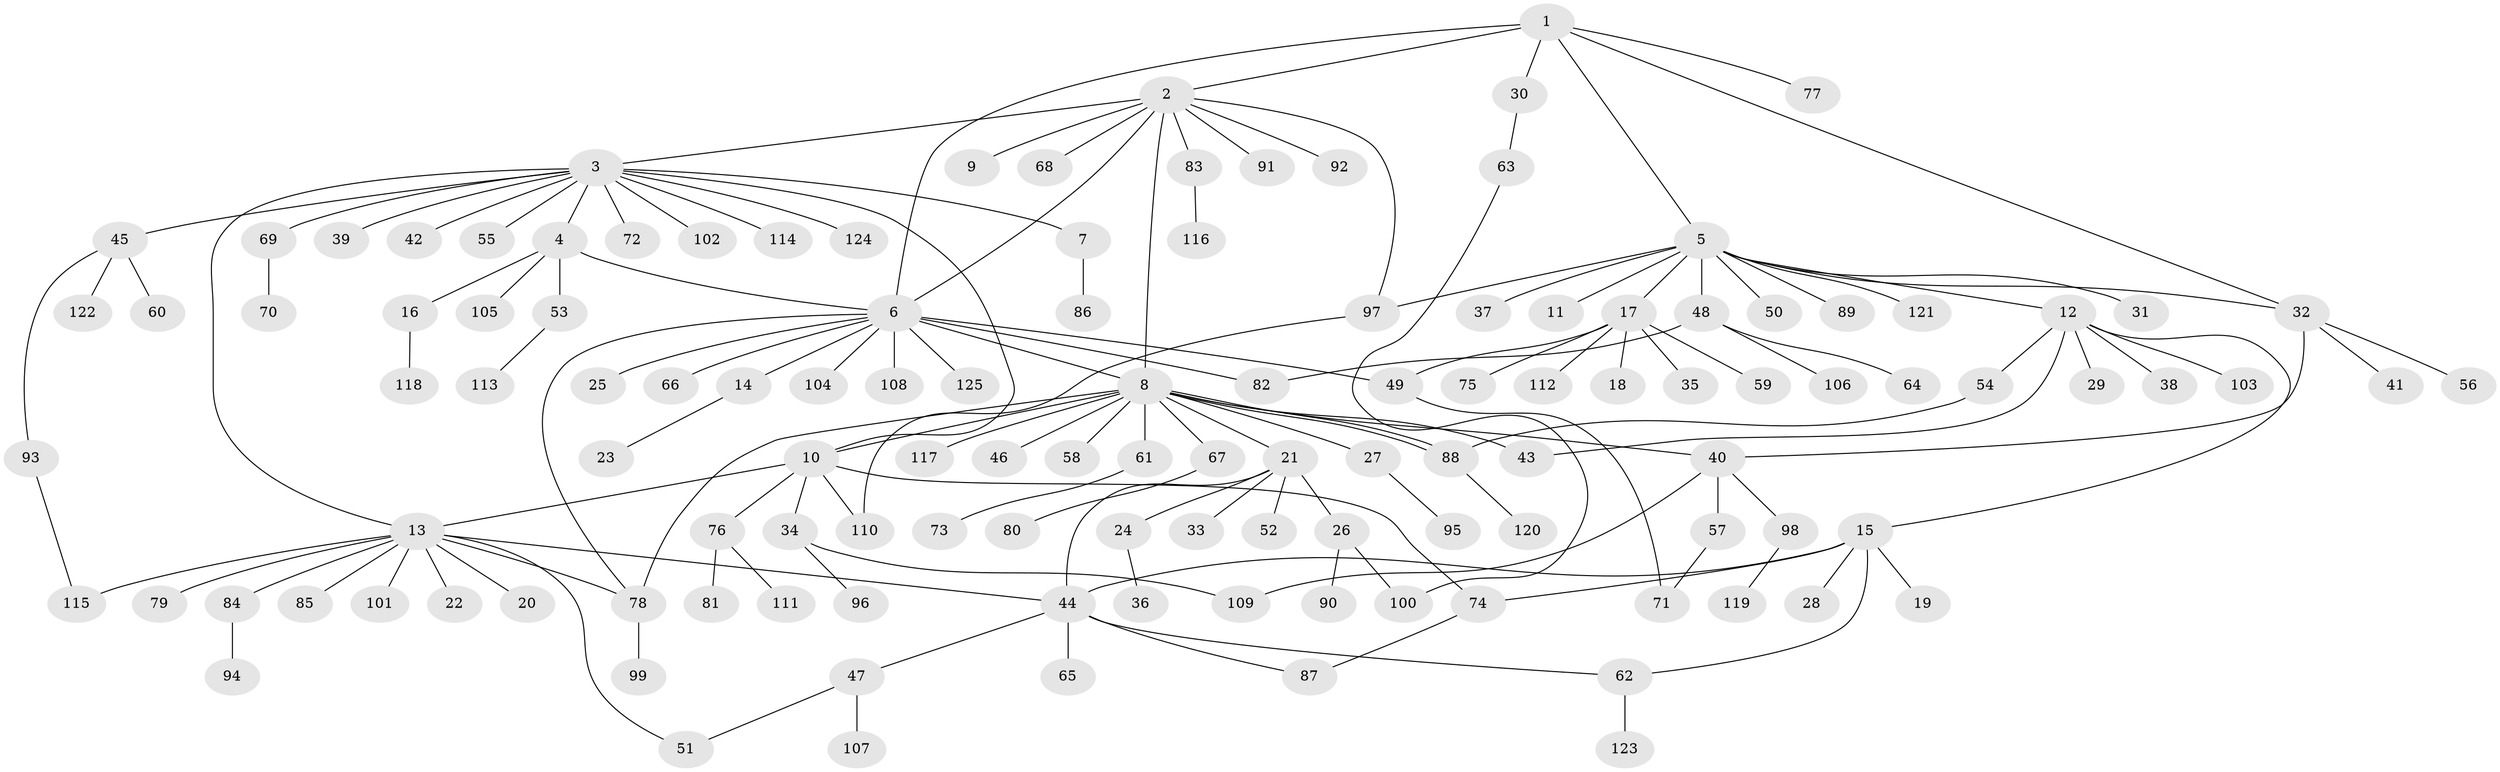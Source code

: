 // coarse degree distribution, {8: 0.020618556701030927, 9: 0.010309278350515464, 23: 0.010309278350515464, 4: 0.041237113402061855, 10: 0.010309278350515464, 12: 0.010309278350515464, 1: 0.6391752577319587, 15: 0.010309278350515464, 7: 0.030927835051546393, 2: 0.14432989690721648, 6: 0.010309278350515464, 3: 0.05154639175257732, 5: 0.010309278350515464}
// Generated by graph-tools (version 1.1) at 2025/51/02/27/25 19:51:56]
// undirected, 125 vertices, 150 edges
graph export_dot {
graph [start="1"]
  node [color=gray90,style=filled];
  1;
  2;
  3;
  4;
  5;
  6;
  7;
  8;
  9;
  10;
  11;
  12;
  13;
  14;
  15;
  16;
  17;
  18;
  19;
  20;
  21;
  22;
  23;
  24;
  25;
  26;
  27;
  28;
  29;
  30;
  31;
  32;
  33;
  34;
  35;
  36;
  37;
  38;
  39;
  40;
  41;
  42;
  43;
  44;
  45;
  46;
  47;
  48;
  49;
  50;
  51;
  52;
  53;
  54;
  55;
  56;
  57;
  58;
  59;
  60;
  61;
  62;
  63;
  64;
  65;
  66;
  67;
  68;
  69;
  70;
  71;
  72;
  73;
  74;
  75;
  76;
  77;
  78;
  79;
  80;
  81;
  82;
  83;
  84;
  85;
  86;
  87;
  88;
  89;
  90;
  91;
  92;
  93;
  94;
  95;
  96;
  97;
  98;
  99;
  100;
  101;
  102;
  103;
  104;
  105;
  106;
  107;
  108;
  109;
  110;
  111;
  112;
  113;
  114;
  115;
  116;
  117;
  118;
  119;
  120;
  121;
  122;
  123;
  124;
  125;
  1 -- 2;
  1 -- 5;
  1 -- 6;
  1 -- 30;
  1 -- 32;
  1 -- 77;
  2 -- 3;
  2 -- 6;
  2 -- 8;
  2 -- 9;
  2 -- 68;
  2 -- 83;
  2 -- 91;
  2 -- 92;
  2 -- 97;
  3 -- 4;
  3 -- 7;
  3 -- 10;
  3 -- 13;
  3 -- 39;
  3 -- 42;
  3 -- 45;
  3 -- 55;
  3 -- 69;
  3 -- 72;
  3 -- 102;
  3 -- 114;
  3 -- 124;
  4 -- 6;
  4 -- 16;
  4 -- 53;
  4 -- 105;
  5 -- 11;
  5 -- 12;
  5 -- 17;
  5 -- 31;
  5 -- 32;
  5 -- 37;
  5 -- 48;
  5 -- 50;
  5 -- 89;
  5 -- 97;
  5 -- 121;
  6 -- 8;
  6 -- 14;
  6 -- 25;
  6 -- 49;
  6 -- 66;
  6 -- 78;
  6 -- 82;
  6 -- 104;
  6 -- 108;
  6 -- 125;
  7 -- 86;
  8 -- 10;
  8 -- 21;
  8 -- 27;
  8 -- 40;
  8 -- 43;
  8 -- 46;
  8 -- 58;
  8 -- 61;
  8 -- 67;
  8 -- 78;
  8 -- 88;
  8 -- 88;
  8 -- 117;
  10 -- 13;
  10 -- 34;
  10 -- 74;
  10 -- 76;
  10 -- 110;
  12 -- 15;
  12 -- 29;
  12 -- 38;
  12 -- 43;
  12 -- 54;
  12 -- 103;
  13 -- 20;
  13 -- 22;
  13 -- 44;
  13 -- 51;
  13 -- 78;
  13 -- 79;
  13 -- 84;
  13 -- 85;
  13 -- 101;
  13 -- 115;
  14 -- 23;
  15 -- 19;
  15 -- 28;
  15 -- 44;
  15 -- 62;
  15 -- 74;
  16 -- 118;
  17 -- 18;
  17 -- 35;
  17 -- 49;
  17 -- 59;
  17 -- 75;
  17 -- 112;
  21 -- 24;
  21 -- 26;
  21 -- 33;
  21 -- 44;
  21 -- 52;
  24 -- 36;
  26 -- 90;
  26 -- 100;
  27 -- 95;
  30 -- 63;
  32 -- 40;
  32 -- 41;
  32 -- 56;
  34 -- 96;
  34 -- 109;
  40 -- 57;
  40 -- 98;
  40 -- 109;
  44 -- 47;
  44 -- 62;
  44 -- 65;
  44 -- 87;
  45 -- 60;
  45 -- 93;
  45 -- 122;
  47 -- 51;
  47 -- 107;
  48 -- 64;
  48 -- 82;
  48 -- 106;
  49 -- 71;
  53 -- 113;
  54 -- 88;
  57 -- 71;
  61 -- 73;
  62 -- 123;
  63 -- 100;
  67 -- 80;
  69 -- 70;
  74 -- 87;
  76 -- 81;
  76 -- 111;
  78 -- 99;
  83 -- 116;
  84 -- 94;
  88 -- 120;
  93 -- 115;
  97 -- 110;
  98 -- 119;
}
